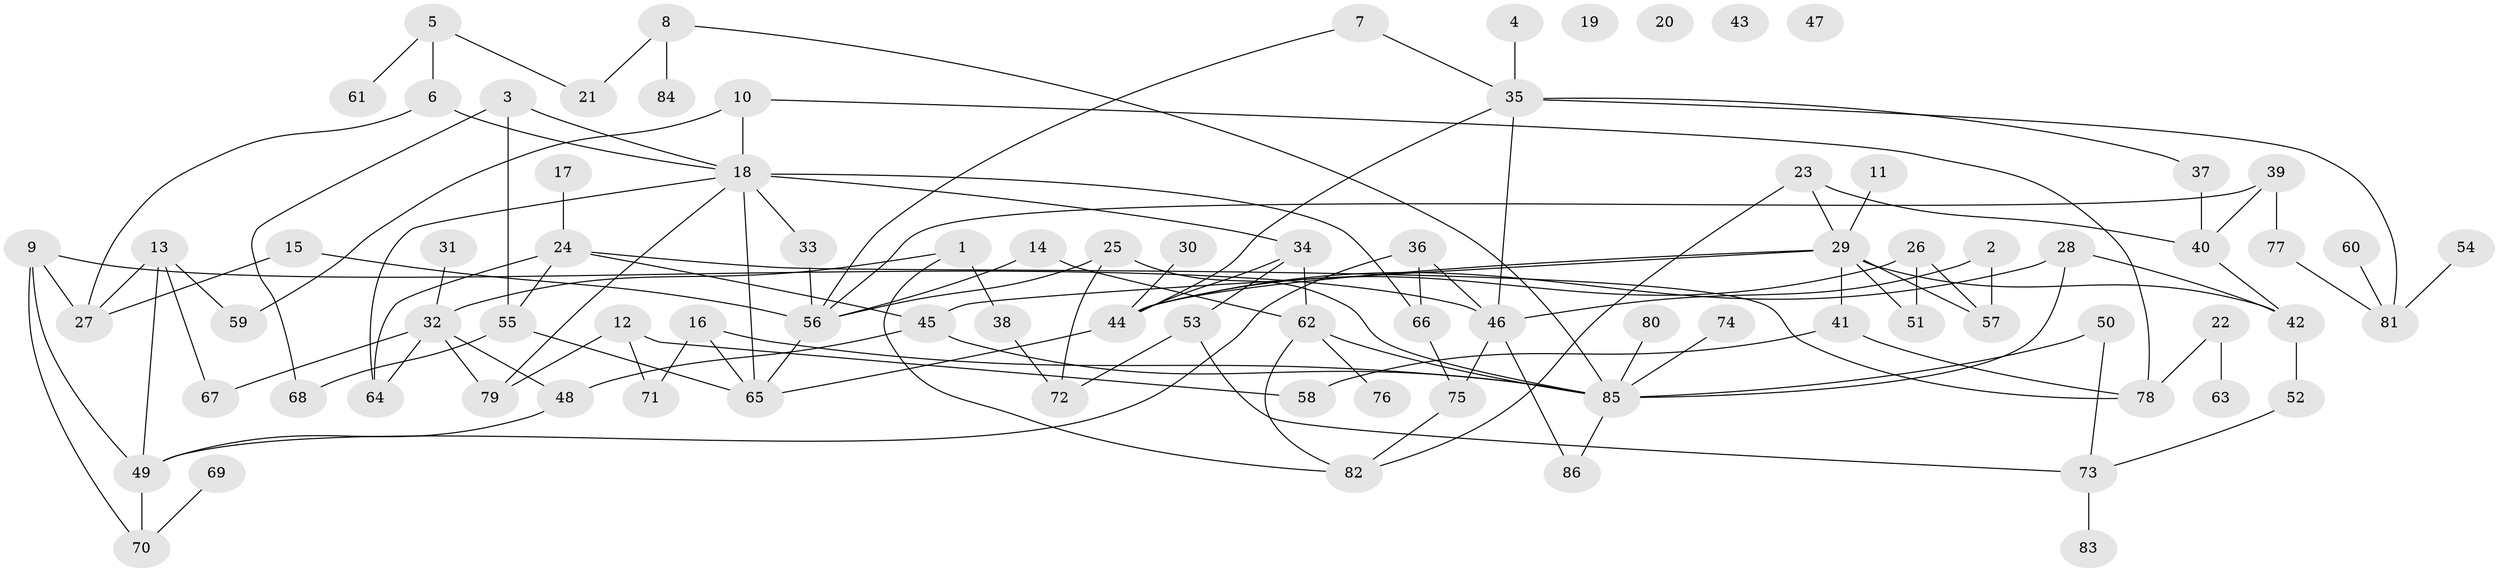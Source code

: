 // Generated by graph-tools (version 1.1) at 2025/00/03/09/25 03:00:52]
// undirected, 86 vertices, 126 edges
graph export_dot {
graph [start="1"]
  node [color=gray90,style=filled];
  1;
  2;
  3;
  4;
  5;
  6;
  7;
  8;
  9;
  10;
  11;
  12;
  13;
  14;
  15;
  16;
  17;
  18;
  19;
  20;
  21;
  22;
  23;
  24;
  25;
  26;
  27;
  28;
  29;
  30;
  31;
  32;
  33;
  34;
  35;
  36;
  37;
  38;
  39;
  40;
  41;
  42;
  43;
  44;
  45;
  46;
  47;
  48;
  49;
  50;
  51;
  52;
  53;
  54;
  55;
  56;
  57;
  58;
  59;
  60;
  61;
  62;
  63;
  64;
  65;
  66;
  67;
  68;
  69;
  70;
  71;
  72;
  73;
  74;
  75;
  76;
  77;
  78;
  79;
  80;
  81;
  82;
  83;
  84;
  85;
  86;
  1 -- 32;
  1 -- 38;
  1 -- 82;
  2 -- 46;
  2 -- 57;
  3 -- 18;
  3 -- 55;
  3 -- 68;
  4 -- 35;
  5 -- 6;
  5 -- 21;
  5 -- 61;
  6 -- 18;
  6 -- 27;
  7 -- 35;
  7 -- 56;
  8 -- 21;
  8 -- 84;
  8 -- 85;
  9 -- 27;
  9 -- 46;
  9 -- 49;
  9 -- 70;
  10 -- 18;
  10 -- 59;
  10 -- 78;
  11 -- 29;
  12 -- 58;
  12 -- 71;
  12 -- 79;
  13 -- 27;
  13 -- 49;
  13 -- 59;
  13 -- 67;
  14 -- 56;
  14 -- 62;
  15 -- 27;
  15 -- 56;
  16 -- 65;
  16 -- 71;
  16 -- 85;
  17 -- 24;
  18 -- 33;
  18 -- 34;
  18 -- 64;
  18 -- 65;
  18 -- 66;
  18 -- 79;
  22 -- 63;
  22 -- 78;
  23 -- 29;
  23 -- 40;
  23 -- 82;
  24 -- 45;
  24 -- 55;
  24 -- 64;
  24 -- 78;
  25 -- 56;
  25 -- 72;
  25 -- 85;
  26 -- 44;
  26 -- 51;
  26 -- 57;
  28 -- 42;
  28 -- 44;
  28 -- 85;
  29 -- 41;
  29 -- 42;
  29 -- 44;
  29 -- 45;
  29 -- 51;
  29 -- 57;
  30 -- 44;
  31 -- 32;
  32 -- 48;
  32 -- 64;
  32 -- 67;
  32 -- 79;
  33 -- 56;
  34 -- 44;
  34 -- 53;
  34 -- 62;
  35 -- 37;
  35 -- 44;
  35 -- 46;
  35 -- 81;
  36 -- 46;
  36 -- 49;
  36 -- 66;
  37 -- 40;
  38 -- 72;
  39 -- 40;
  39 -- 56;
  39 -- 77;
  40 -- 42;
  41 -- 58;
  41 -- 78;
  42 -- 52;
  44 -- 65;
  45 -- 48;
  45 -- 85;
  46 -- 75;
  46 -- 86;
  48 -- 49;
  49 -- 70;
  50 -- 73;
  50 -- 85;
  52 -- 73;
  53 -- 72;
  53 -- 73;
  54 -- 81;
  55 -- 65;
  55 -- 68;
  56 -- 65;
  60 -- 81;
  62 -- 76;
  62 -- 82;
  62 -- 85;
  66 -- 75;
  69 -- 70;
  73 -- 83;
  74 -- 85;
  75 -- 82;
  77 -- 81;
  80 -- 85;
  85 -- 86;
}
